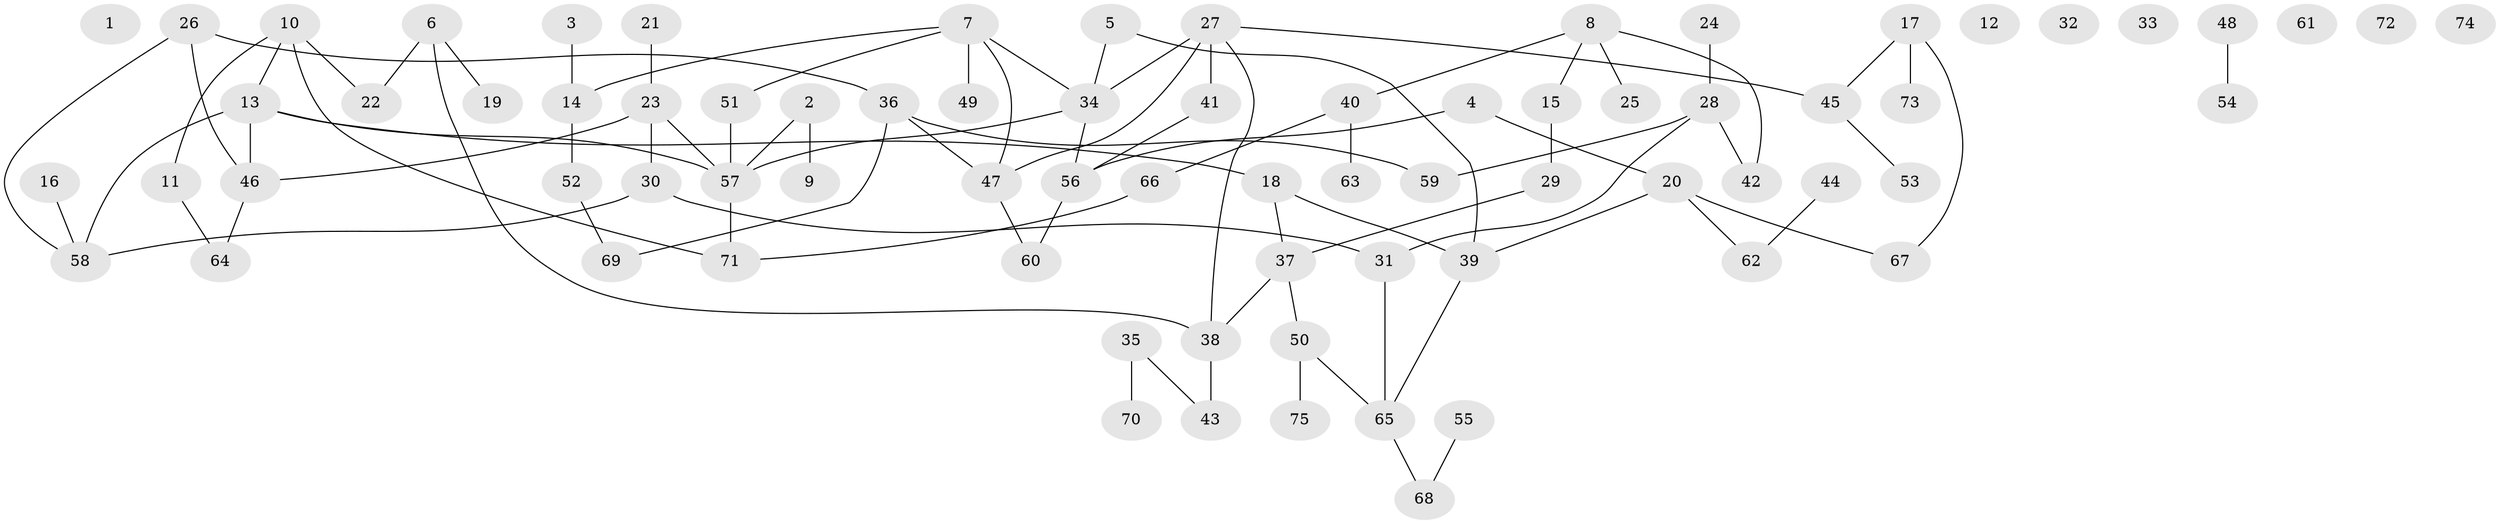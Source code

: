 // Generated by graph-tools (version 1.1) at 2025/12/03/09/25 04:12:52]
// undirected, 75 vertices, 87 edges
graph export_dot {
graph [start="1"]
  node [color=gray90,style=filled];
  1;
  2;
  3;
  4;
  5;
  6;
  7;
  8;
  9;
  10;
  11;
  12;
  13;
  14;
  15;
  16;
  17;
  18;
  19;
  20;
  21;
  22;
  23;
  24;
  25;
  26;
  27;
  28;
  29;
  30;
  31;
  32;
  33;
  34;
  35;
  36;
  37;
  38;
  39;
  40;
  41;
  42;
  43;
  44;
  45;
  46;
  47;
  48;
  49;
  50;
  51;
  52;
  53;
  54;
  55;
  56;
  57;
  58;
  59;
  60;
  61;
  62;
  63;
  64;
  65;
  66;
  67;
  68;
  69;
  70;
  71;
  72;
  73;
  74;
  75;
  2 -- 9;
  2 -- 57;
  3 -- 14;
  4 -- 20;
  4 -- 56;
  5 -- 34;
  5 -- 39;
  6 -- 19;
  6 -- 22;
  6 -- 38;
  7 -- 14;
  7 -- 34;
  7 -- 47;
  7 -- 49;
  7 -- 51;
  8 -- 15;
  8 -- 25;
  8 -- 40;
  8 -- 42;
  10 -- 11;
  10 -- 13;
  10 -- 22;
  10 -- 71;
  11 -- 64;
  13 -- 18;
  13 -- 46;
  13 -- 57;
  13 -- 58;
  14 -- 52;
  15 -- 29;
  16 -- 58;
  17 -- 45;
  17 -- 67;
  17 -- 73;
  18 -- 37;
  18 -- 39;
  20 -- 39;
  20 -- 62;
  20 -- 67;
  21 -- 23;
  23 -- 30;
  23 -- 46;
  23 -- 57;
  24 -- 28;
  26 -- 36;
  26 -- 46;
  26 -- 58;
  27 -- 34;
  27 -- 38;
  27 -- 41;
  27 -- 45;
  27 -- 47;
  28 -- 31;
  28 -- 42;
  28 -- 59;
  29 -- 37;
  30 -- 31;
  30 -- 58;
  31 -- 65;
  34 -- 56;
  34 -- 57;
  35 -- 43;
  35 -- 70;
  36 -- 47;
  36 -- 59;
  36 -- 69;
  37 -- 38;
  37 -- 50;
  38 -- 43;
  39 -- 65;
  40 -- 63;
  40 -- 66;
  41 -- 56;
  44 -- 62;
  45 -- 53;
  46 -- 64;
  47 -- 60;
  48 -- 54;
  50 -- 65;
  50 -- 75;
  51 -- 57;
  52 -- 69;
  55 -- 68;
  56 -- 60;
  57 -- 71;
  65 -- 68;
  66 -- 71;
}
